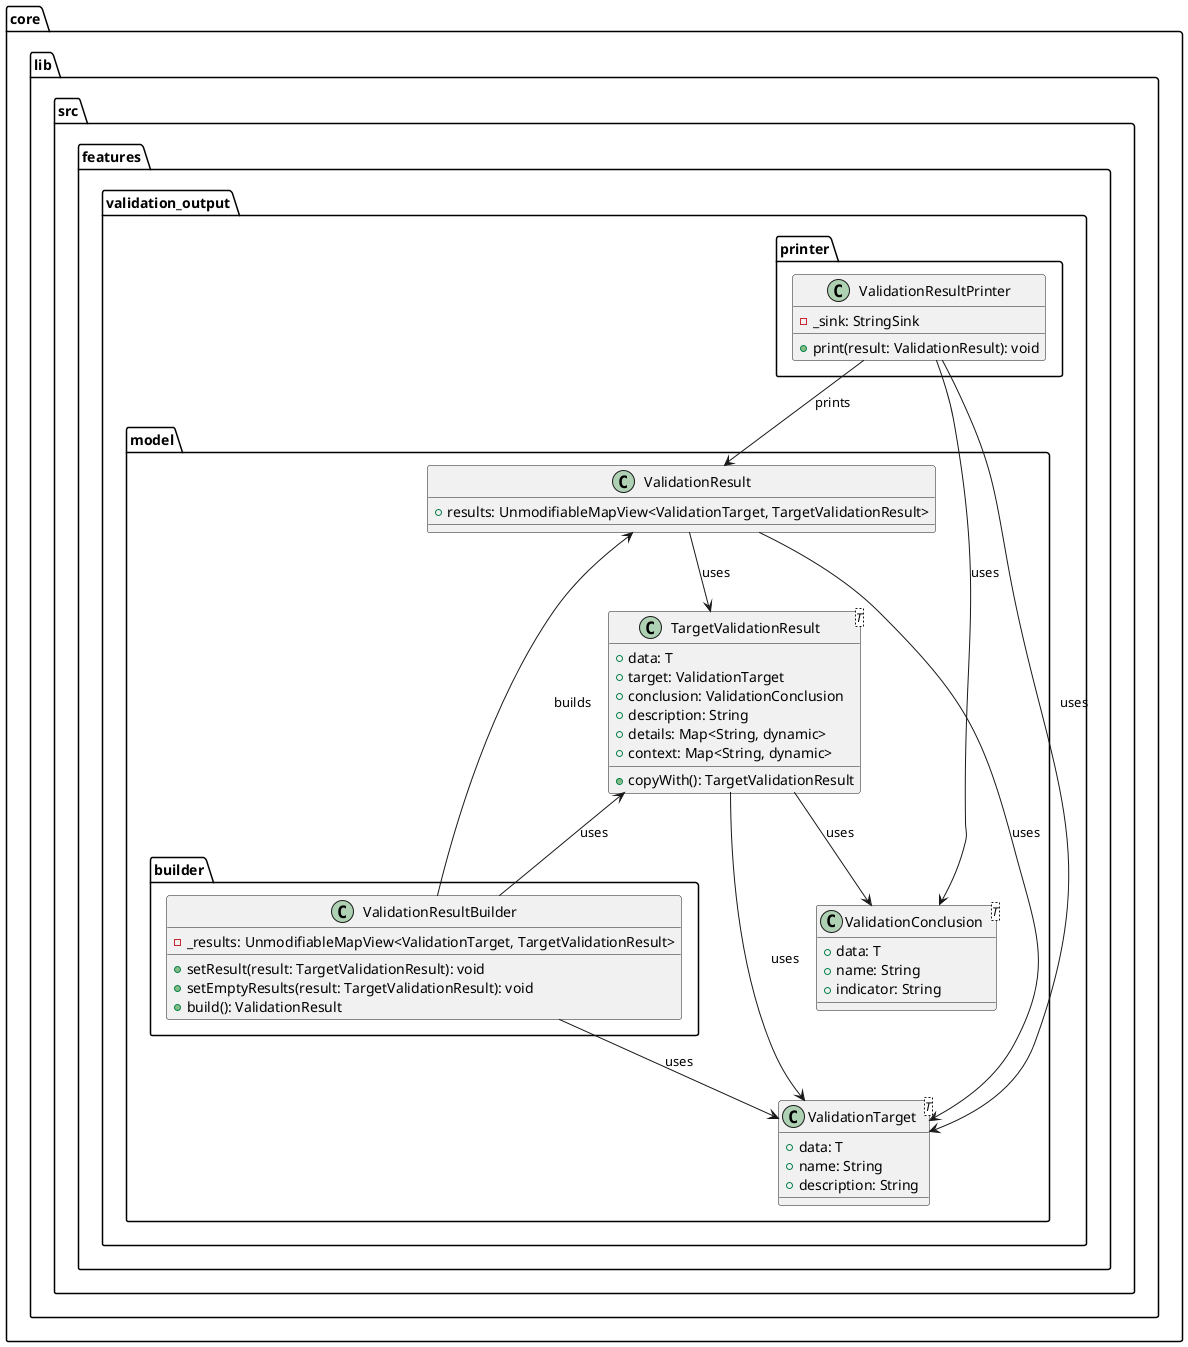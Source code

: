 @startuml validation_output_class_diagram

package core.lib.src.features.validation_output {
    package model {
        package builder {
            class ValidationResultBuilder {
                - _results: UnmodifiableMapView<ValidationTarget, TargetValidationResult>

                + setResult(result: TargetValidationResult): void
                + setEmptyResults(result: TargetValidationResult): void
                + build(): ValidationResult
            }
        }

        class ValidationTarget<T> {
            + data: T
            + name: String
            + description: String
        }

        class ValidationConclusion<T> {
            + data: T
            + name: String
            + indicator: String
        }

        class TargetValidationResult<T> {
            + data: T
            + target: ValidationTarget
            + conclusion: ValidationConclusion
            + description: String
            + details: Map<String, dynamic>
            + context: Map<String, dynamic>

            + copyWith(): TargetValidationResult
        }

        class ValidationResult{
            + results: UnmodifiableMapView<ValidationTarget, TargetValidationResult>
        }
    }

    package printer {
        class ValidationResultPrinter{
            - _sink: StringSink

            + print(result: ValidationResult): void
        }
    }
}

TargetValidationResult --> ValidationTarget : uses
TargetValidationResult --> ValidationConclusion : uses

ValidationResult --> TargetValidationResult : uses
ValidationResult --> ValidationTarget : uses

ValidationResultBuilder -up-> ValidationResult : builds
ValidationResultBuilder --> ValidationTarget : uses
ValidationResultBuilder -up-> TargetValidationResult : uses

ValidationResultPrinter --> ValidationConclusion : uses
ValidationResultPrinter --> ValidationTarget : uses
ValidationResultPrinter --> ValidationResult : prints

@enduml
